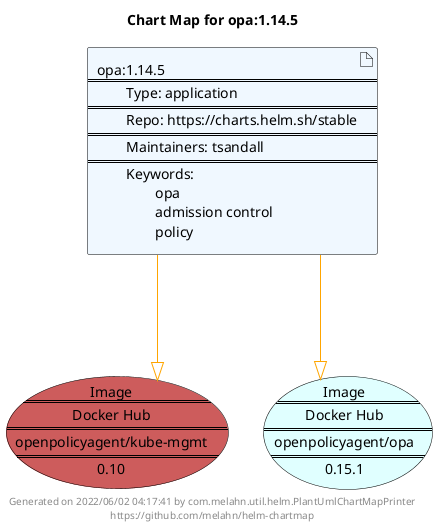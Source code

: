 @startuml
skinparam linetype ortho
skinparam backgroundColor white
skinparam usecaseBorderColor black
skinparam usecaseArrowColor LightSlateGray
skinparam artifactBorderColor black
skinparam artifactArrowColor LightSlateGray

title Chart Map for opa:1.14.5

'There is one referenced Helm Chart
artifact "opa:1.14.5\n====\n\tType: application\n====\n\tRepo: https://charts.helm.sh/stable\n====\n\tMaintainers: tsandall\n====\n\tKeywords: \n\t\topa\n\t\tadmission control\n\t\tpolicy" as opa_1_14_5 #AliceBlue

'There are 2 referenced Docker Images
usecase "Image\n====\nDocker Hub\n====\nopenpolicyagent/kube-mgmt\n====\n0.10" as openpolicyagent_kube_mgmt_0_10 #IndianRed
usecase "Image\n====\nDocker Hub\n====\nopenpolicyagent/opa\n====\n0.15.1" as openpolicyagent_opa_0_15_1 #LightCyan

'Chart Dependencies
opa_1_14_5--[#orange]-|>openpolicyagent_opa_0_15_1
opa_1_14_5--[#orange]-|>openpolicyagent_kube_mgmt_0_10

center footer Generated on 2022/06/02 04:17:41 by com.melahn.util.helm.PlantUmlChartMapPrinter\nhttps://github.com/melahn/helm-chartmap
@enduml
